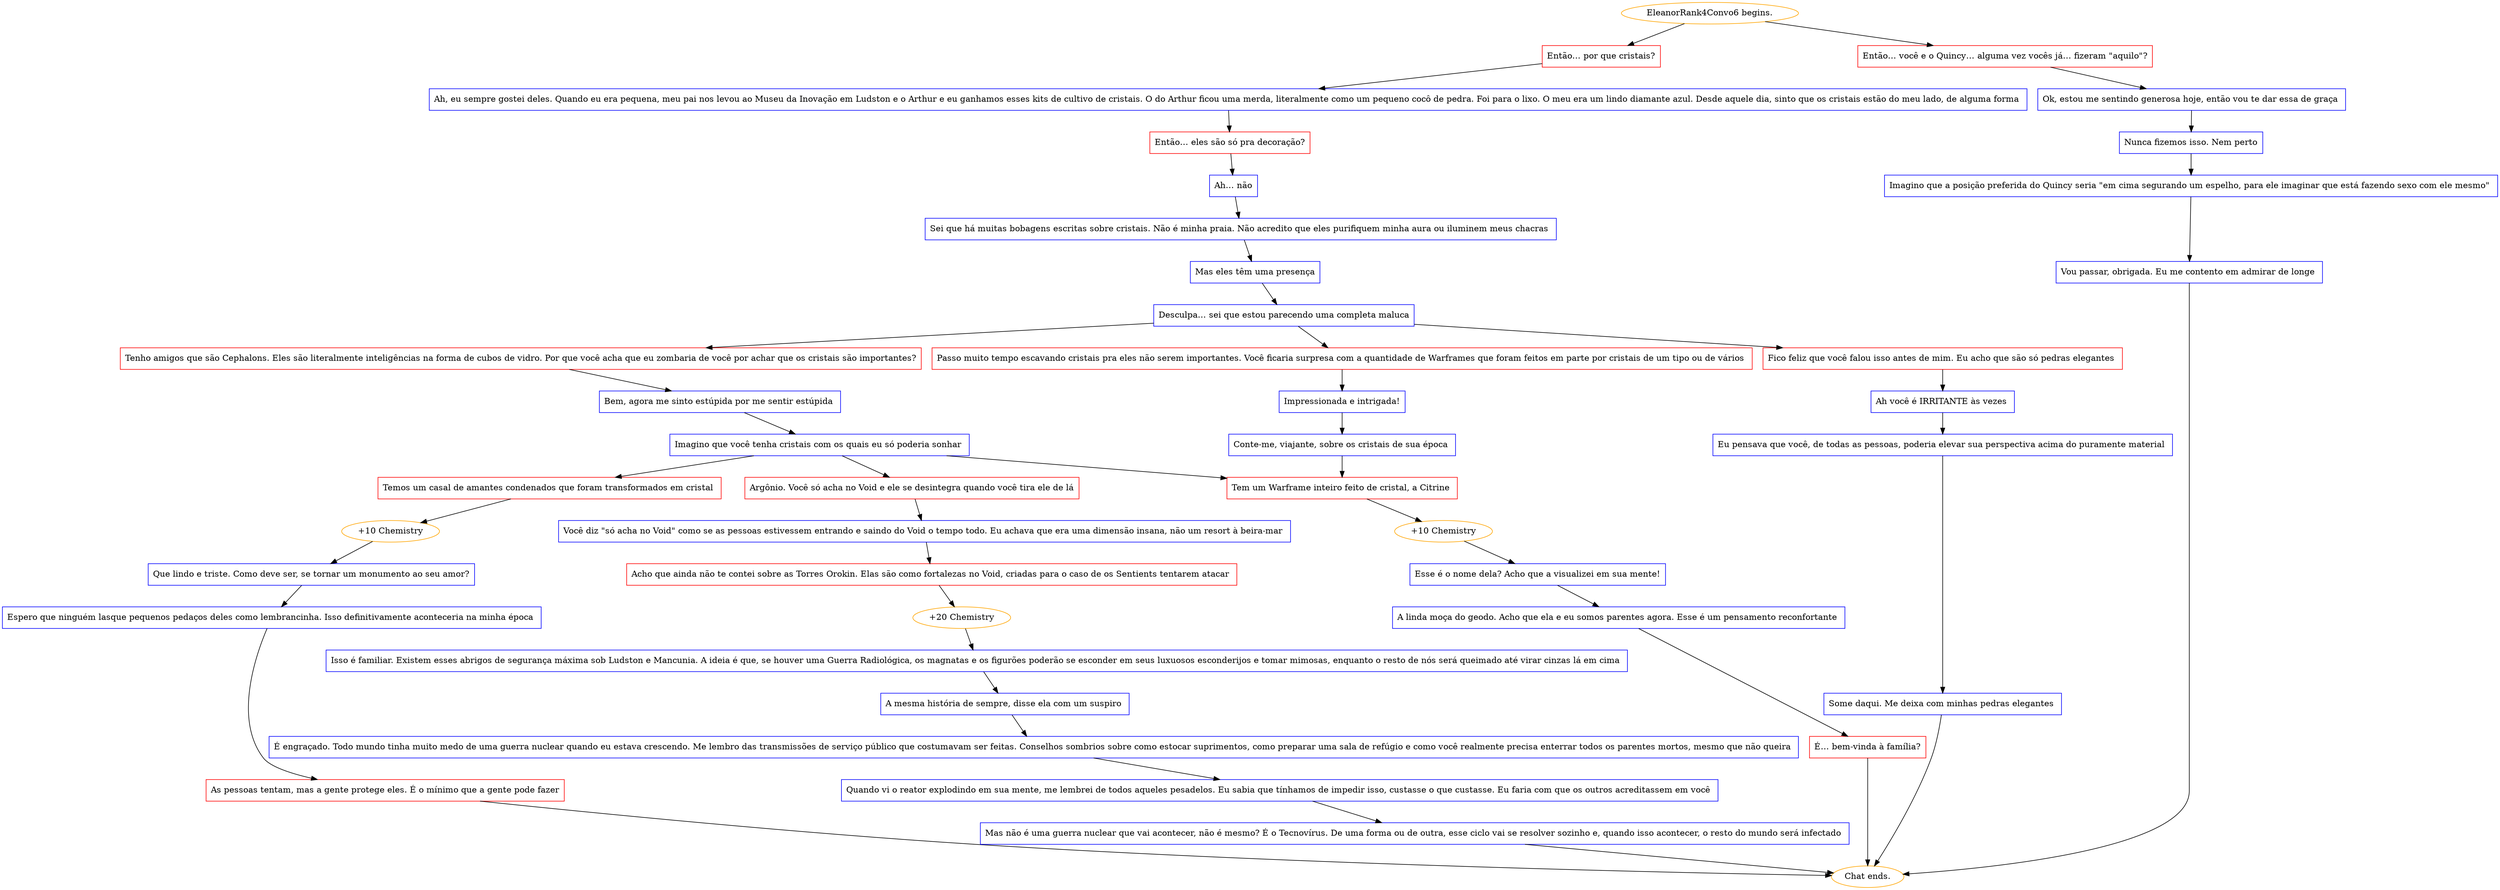 digraph {
	"EleanorRank4Convo6 begins." [color=orange];
		"EleanorRank4Convo6 begins." -> j2296199077;
		"EleanorRank4Convo6 begins." -> j2678324791;
	j2296199077 [label="Então… por que cristais?",shape=box,color=red];
		j2296199077 -> j1508845211;
	j2678324791 [label="Então… você e o Quincy… alguma vez vocês já… fizeram \"aquilo\"?",shape=box,color=red];
		j2678324791 -> j3505385893;
	j1508845211 [label="Ah, eu sempre gostei deles. Quando eu era pequena, meu pai nos levou ao Museu da Inovação em Ludston e o Arthur e eu ganhamos esses kits de cultivo de cristais. O do Arthur ficou uma merda, literalmente como um pequeno cocô de pedra. Foi para o lixo. O meu era um lindo diamante azul. Desde aquele dia, sinto que os cristais estão do meu lado, de alguma forma ",shape=box,color=blue];
		j1508845211 -> j1724922868;
	j3505385893 [label="Ok, estou me sentindo generosa hoje, então vou te dar essa de graça ",shape=box,color=blue];
		j3505385893 -> j1751299866;
	j1724922868 [label="Então… eles são só pra decoração?",shape=box,color=red];
		j1724922868 -> j3558988305;
	j1751299866 [label="Nunca fizemos isso. Nem perto",shape=box,color=blue];
		j1751299866 -> j38294855;
	j3558988305 [label="Ah… não",shape=box,color=blue];
		j3558988305 -> j1009461945;
	j38294855 [label="Imagino que a posição preferida do Quincy seria \"em cima segurando um espelho, para ele imaginar que está fazendo sexo com ele mesmo\" ",shape=box,color=blue];
		j38294855 -> j564387875;
	j1009461945 [label="Sei que há muitas bobagens escritas sobre cristais. Não é minha praia. Não acredito que eles purifiquem minha aura ou iluminem meus chacras ",shape=box,color=blue];
		j1009461945 -> j1061726579;
	j564387875 [label="Vou passar, obrigada. Eu me contento em admirar de longe ",shape=box,color=blue];
		j564387875 -> "Chat ends.";
	j1061726579 [label="Mas eles têm uma presença",shape=box,color=blue];
		j1061726579 -> j2918048400;
	"Chat ends." [color=orange];
	j2918048400 [label="Desculpa… sei que estou parecendo uma completa maluca",shape=box,color=blue];
		j2918048400 -> j2299741822;
		j2918048400 -> j1483013226;
		j2918048400 -> j2011331146;
	j2299741822 [label="Fico feliz que você falou isso antes de mim. Eu acho que são só pedras elegantes ",shape=box,color=red];
		j2299741822 -> j17523636;
	j1483013226 [label="Tenho amigos que são Cephalons. Eles são literalmente inteligências na forma de cubos de vidro. Por que você acha que eu zombaria de você por achar que os cristais são importantes?",shape=box,color=red];
		j1483013226 -> j1307688867;
	j2011331146 [label="Passo muito tempo escavando cristais pra eles não serem importantes. Você ficaria surpresa com a quantidade de Warframes que foram feitos em parte por cristais de um tipo ou de vários ",shape=box,color=red];
		j2011331146 -> j4182675175;
	j17523636 [label="Ah você é IRRITANTE às vezes ",shape=box,color=blue];
		j17523636 -> j1905284164;
	j1307688867 [label="Bem, agora me sinto estúpida por me sentir estúpida ",shape=box,color=blue];
		j1307688867 -> j2215375187;
	j4182675175 [label="Impressionada e intrigada!",shape=box,color=blue];
		j4182675175 -> j2417695822;
	j1905284164 [label="Eu pensava que você, de todas as pessoas, poderia elevar sua perspectiva acima do puramente material ",shape=box,color=blue];
		j1905284164 -> j3496546084;
	j2215375187 [label="Imagino que você tenha cristais com os quais eu só poderia sonhar ",shape=box,color=blue];
		j2215375187 -> j651291926;
		j2215375187 -> j596448979;
		j2215375187 -> j2621706836;
	j2417695822 [label="Conte-me, viajante, sobre os cristais de sua época ",shape=box,color=blue];
		j2417695822 -> j596448979;
	j3496546084 [label="Some daqui. Me deixa com minhas pedras elegantes ",shape=box,color=blue];
		j3496546084 -> "Chat ends.";
	j651291926 [label="Argônio. Você só acha no Void e ele se desintegra quando você tira ele de lá",shape=box,color=red];
		j651291926 -> j2036697888;
	j596448979 [label="Tem um Warframe inteiro feito de cristal, a Citrine ",shape=box,color=red];
		j596448979 -> j4287284420;
	j2621706836 [label="Temos um casal de amantes condenados que foram transformados em cristal ",shape=box,color=red];
		j2621706836 -> j2614629501;
	j2036697888 [label="Você diz \"só acha no Void\" como se as pessoas estivessem entrando e saindo do Void o tempo todo. Eu achava que era uma dimensão insana, não um resort à beira-mar ",shape=box,color=blue];
		j2036697888 -> j3881790237;
	j4287284420 [label="+10 Chemistry",color=orange];
		j4287284420 -> j1293742800;
	j2614629501 [label="+10 Chemistry",color=orange];
		j2614629501 -> j961121027;
	j3881790237 [label="Acho que ainda não te contei sobre as Torres Orokin. Elas são como fortalezas no Void, criadas para o caso de os Sentients tentarem atacar ",shape=box,color=red];
		j3881790237 -> j772998243;
	j1293742800 [label="Esse é o nome dela? Acho que a visualizei em sua mente!",shape=box,color=blue];
		j1293742800 -> j595413899;
	j961121027 [label="Que lindo e triste. Como deve ser, se tornar um monumento ao seu amor?",shape=box,color=blue];
		j961121027 -> j1016237717;
	j772998243 [label="+20 Chemistry",color=orange];
		j772998243 -> j3974153883;
	j595413899 [label="A linda moça do geodo. Acho que ela e eu somos parentes agora. Esse é um pensamento reconfortante ",shape=box,color=blue];
		j595413899 -> j591441479;
	j1016237717 [label="Espero que ninguém lasque pequenos pedaços deles como lembrancinha. Isso definitivamente aconteceria na minha época ",shape=box,color=blue];
		j1016237717 -> j3191698265;
	j3974153883 [label="Isso é familiar. Existem esses abrigos de segurança máxima sob Ludston e Mancunia. A ideia é que, se houver uma Guerra Radiológica, os magnatas e os figurões poderão se esconder em seus luxuosos esconderijos e tomar mimosas, enquanto o resto de nós será queimado até virar cinzas lá em cima ",shape=box,color=blue];
		j3974153883 -> j2925178545;
	j591441479 [label="É… bem-vinda à família?",shape=box,color=red];
		j591441479 -> "Chat ends.";
	j3191698265 [label="As pessoas tentam, mas a gente protege eles. É o mínimo que a gente pode fazer",shape=box,color=red];
		j3191698265 -> "Chat ends.";
	j2925178545 [label="A mesma história de sempre, disse ela com um suspiro ",shape=box,color=blue];
		j2925178545 -> j3404081890;
	j3404081890 [label="É engraçado. Todo mundo tinha muito medo de uma guerra nuclear quando eu estava crescendo. Me lembro das transmissões de serviço público que costumavam ser feitas. Conselhos sombrios sobre como estocar suprimentos, como preparar uma sala de refúgio e como você realmente precisa enterrar todos os parentes mortos, mesmo que não queira ",shape=box,color=blue];
		j3404081890 -> j2764559050;
	j2764559050 [label="Quando vi o reator explodindo em sua mente, me lembrei de todos aqueles pesadelos. Eu sabia que tínhamos de impedir isso, custasse o que custasse. Eu faria com que os outros acreditassem em você ",shape=box,color=blue];
		j2764559050 -> j3307673413;
	j3307673413 [label="Mas não é uma guerra nuclear que vai acontecer, não é mesmo? É o Tecnovírus. De uma forma ou de outra, esse ciclo vai se resolver sozinho e, quando isso acontecer, o resto do mundo será infectado ",shape=box,color=blue];
		j3307673413 -> "Chat ends.";
}